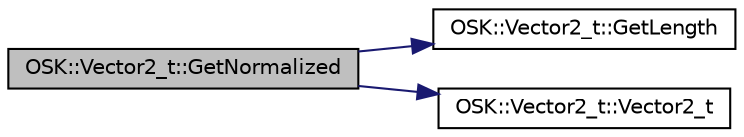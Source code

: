 digraph "OSK::Vector2_t::GetNormalized"
{
 // LATEX_PDF_SIZE
  edge [fontname="Helvetica",fontsize="10",labelfontname="Helvetica",labelfontsize="10"];
  node [fontname="Helvetica",fontsize="10",shape=record];
  rankdir="LR";
  Node1 [label="OSK::Vector2_t::GetNormalized",height=0.2,width=0.4,color="black", fillcolor="grey75", style="filled", fontcolor="black",tooltip="Devuelve un vector 2D normalizado con la misma dirección que este."];
  Node1 -> Node2 [color="midnightblue",fontsize="10",style="solid",fontname="Helvetica"];
  Node2 [label="OSK::Vector2_t::GetLength",height=0.2,width=0.4,color="black", fillcolor="white", style="filled",URL="$class_o_s_k_1_1_vector2__t.html#aa701a4e0822239fa475ddda6dbd97175",tooltip="Módulo del vector. Obtiene la longitud del vector."];
  Node1 -> Node3 [color="midnightblue",fontsize="10",style="solid",fontname="Helvetica"];
  Node3 [label="OSK::Vector2_t::Vector2_t",height=0.2,width=0.4,color="black", fillcolor="white", style="filled",URL="$class_o_s_k_1_1_vector2__t.html#a0b2b41459858205f5e8d076f91225a2b",tooltip="Crea un vector 2D nulo { 0, 0 }."];
}
